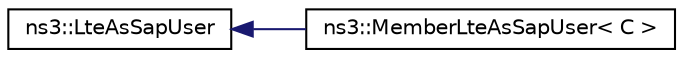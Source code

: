 digraph "Graphical Class Hierarchy"
{
 // LATEX_PDF_SIZE
  edge [fontname="Helvetica",fontsize="10",labelfontname="Helvetica",labelfontsize="10"];
  node [fontname="Helvetica",fontsize="10",shape=record];
  rankdir="LR";
  Node0 [label="ns3::LteAsSapUser",height=0.2,width=0.4,color="black", fillcolor="white", style="filled",URL="$classns3_1_1_lte_as_sap_user.html",tooltip="This class implements the Access Stratum (AS) Service Access Point (SAP), i.e., the interface between..."];
  Node0 -> Node1 [dir="back",color="midnightblue",fontsize="10",style="solid",fontname="Helvetica"];
  Node1 [label="ns3::MemberLteAsSapUser\< C \>",height=0.2,width=0.4,color="black", fillcolor="white", style="filled",URL="$classns3_1_1_member_lte_as_sap_user.html",tooltip="Template for the implementation of the LteAsSapUser as a member of an owner class of type C to which ..."];
}
